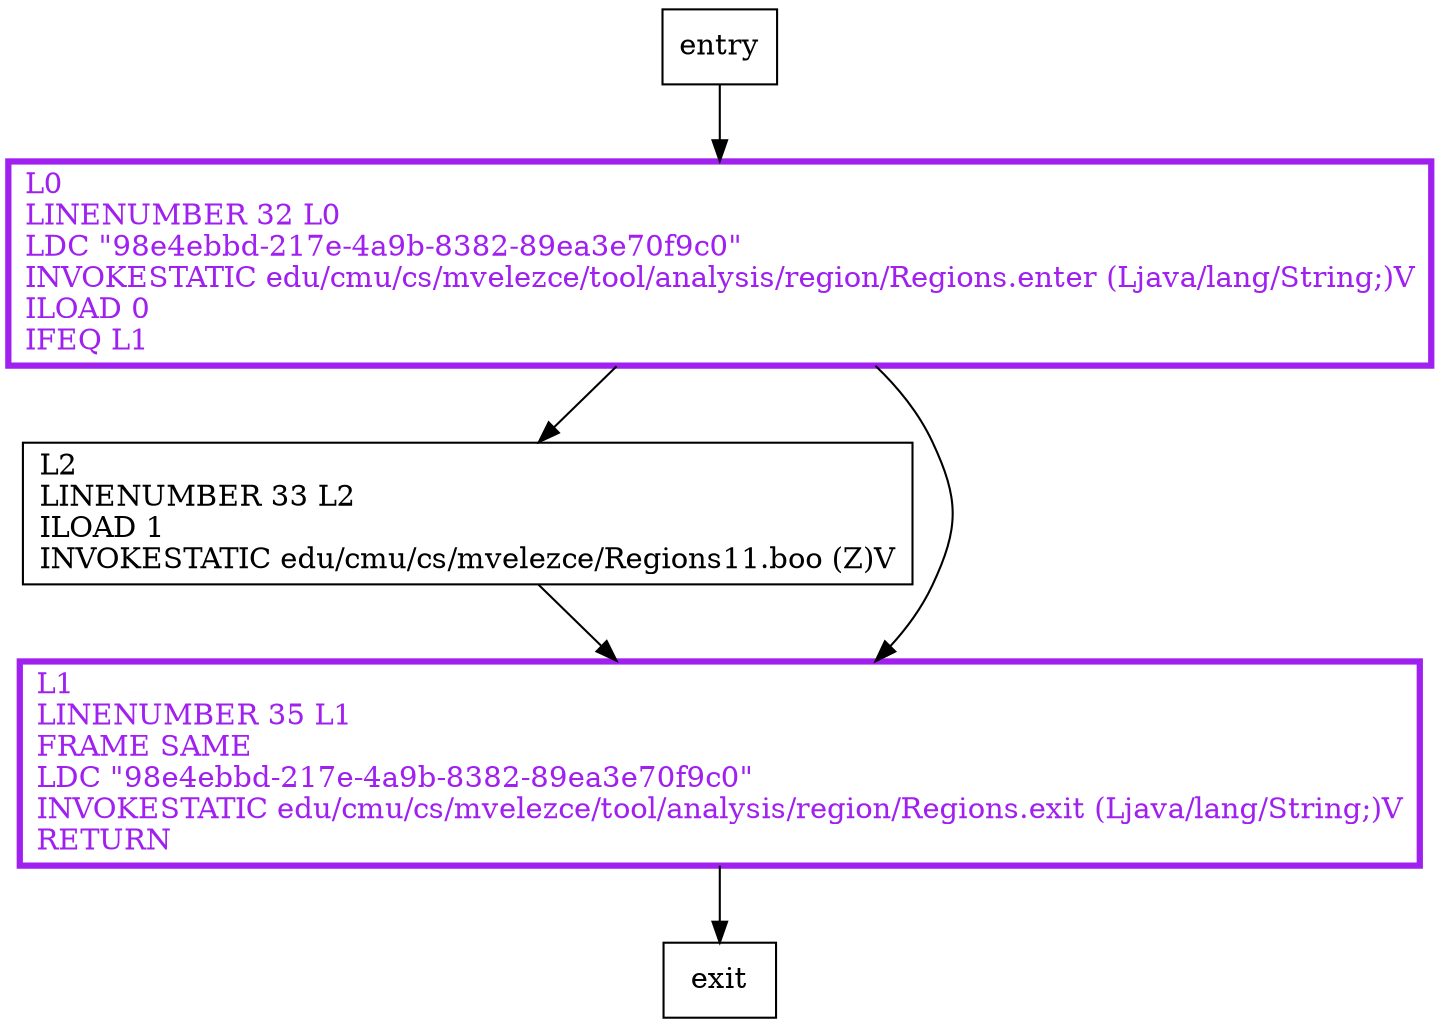 digraph foo {
node [shape=record];
1045336031 [label="L2\lLINENUMBER 33 L2\lILOAD 1\lINVOKESTATIC edu/cmu/cs/mvelezce/Regions11.boo (Z)V\l"];
1407675409 [label="L0\lLINENUMBER 32 L0\lLDC \"98e4ebbd-217e-4a9b-8382-89ea3e70f9c0\"\lINVOKESTATIC edu/cmu/cs/mvelezce/tool/analysis/region/Regions.enter (Ljava/lang/String;)V\lILOAD 0\lIFEQ L1\l"];
1120671806 [label="L1\lLINENUMBER 35 L1\lFRAME SAME\lLDC \"98e4ebbd-217e-4a9b-8382-89ea3e70f9c0\"\lINVOKESTATIC edu/cmu/cs/mvelezce/tool/analysis/region/Regions.exit (Ljava/lang/String;)V\lRETURN\l"];
entry;
exit;
entry -> 1407675409;
1045336031 -> 1120671806;
1407675409 -> 1045336031;
1407675409 -> 1120671806;
1120671806 -> exit;
1407675409[fontcolor="purple", penwidth=3, color="purple"];
1120671806[fontcolor="purple", penwidth=3, color="purple"];
}
